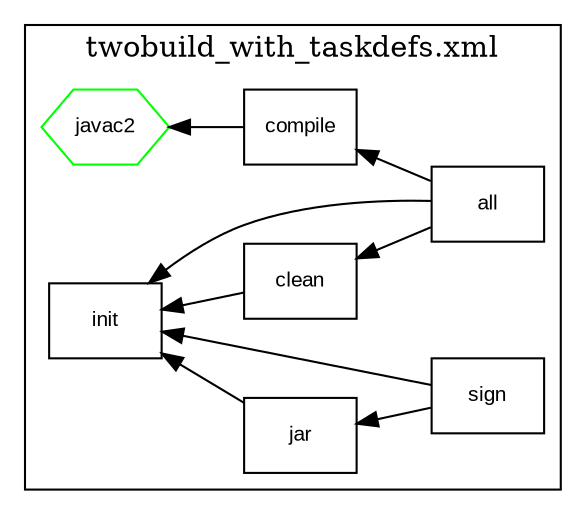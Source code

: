 digraph G {
node [shape=box,fontname="Arial",fontsize="10"];
edge [fontname="Arial",fontsize="8"];
rankdir=RL;

concentrate=true;
	subgraph cluster_0 {
		label="twobuild_with_taskdefs.xml"
		twobuild_with_taskdefs_target_compile [label="compile" shape=box color=black ]; 
		twobuild_with_taskdefs_target_init [label="init" shape=box color=black ]; 
		twobuild_with_taskdefs_target_clean [label="clean" shape=box color=black ]; 
		twobuild_with_taskdefs_target_all [label="all" shape=box color=black ]; 
		twobuild_with_taskdefs_target_sign [label="sign" shape=box color=black ]; 
		twobuild_with_taskdefs_target_jar [label="jar" shape=box color=black ]; 
		twobuild_with_taskdefs_taskdef_javac2 [label="javac2" shape=hexagon color=green ]; 
	}
		twobuild_with_taskdefs_target_compile -> twobuild_with_taskdefs_taskdef_javac2;
		twobuild_with_taskdefs_target_all -> twobuild_with_taskdefs_target_clean;
		twobuild_with_taskdefs_target_sign -> twobuild_with_taskdefs_target_jar;
		twobuild_with_taskdefs_target_all -> twobuild_with_taskdefs_target_compile;
		twobuild_with_taskdefs_target_jar -> twobuild_with_taskdefs_target_init;
		twobuild_with_taskdefs_target_clean -> twobuild_with_taskdefs_target_init;
		twobuild_with_taskdefs_target_sign -> twobuild_with_taskdefs_target_init;
		twobuild_with_taskdefs_target_all -> twobuild_with_taskdefs_target_init;
}